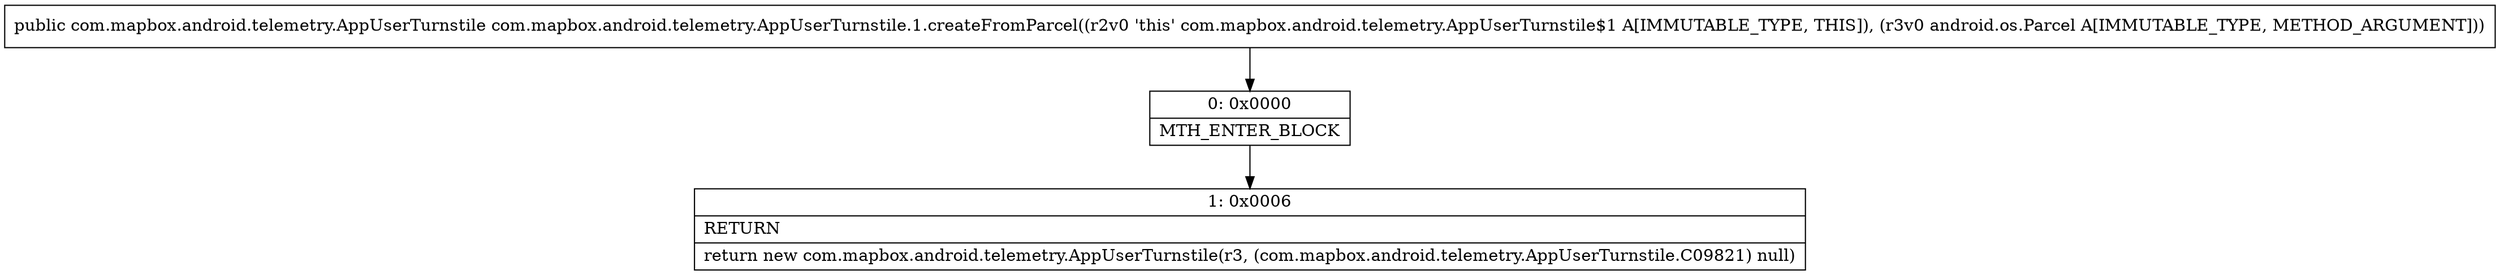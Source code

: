 digraph "CFG forcom.mapbox.android.telemetry.AppUserTurnstile.1.createFromParcel(Landroid\/os\/Parcel;)Lcom\/mapbox\/android\/telemetry\/AppUserTurnstile;" {
Node_0 [shape=record,label="{0\:\ 0x0000|MTH_ENTER_BLOCK\l}"];
Node_1 [shape=record,label="{1\:\ 0x0006|RETURN\l|return new com.mapbox.android.telemetry.AppUserTurnstile(r3, (com.mapbox.android.telemetry.AppUserTurnstile.C09821) null)\l}"];
MethodNode[shape=record,label="{public com.mapbox.android.telemetry.AppUserTurnstile com.mapbox.android.telemetry.AppUserTurnstile.1.createFromParcel((r2v0 'this' com.mapbox.android.telemetry.AppUserTurnstile$1 A[IMMUTABLE_TYPE, THIS]), (r3v0 android.os.Parcel A[IMMUTABLE_TYPE, METHOD_ARGUMENT])) }"];
MethodNode -> Node_0;
Node_0 -> Node_1;
}

